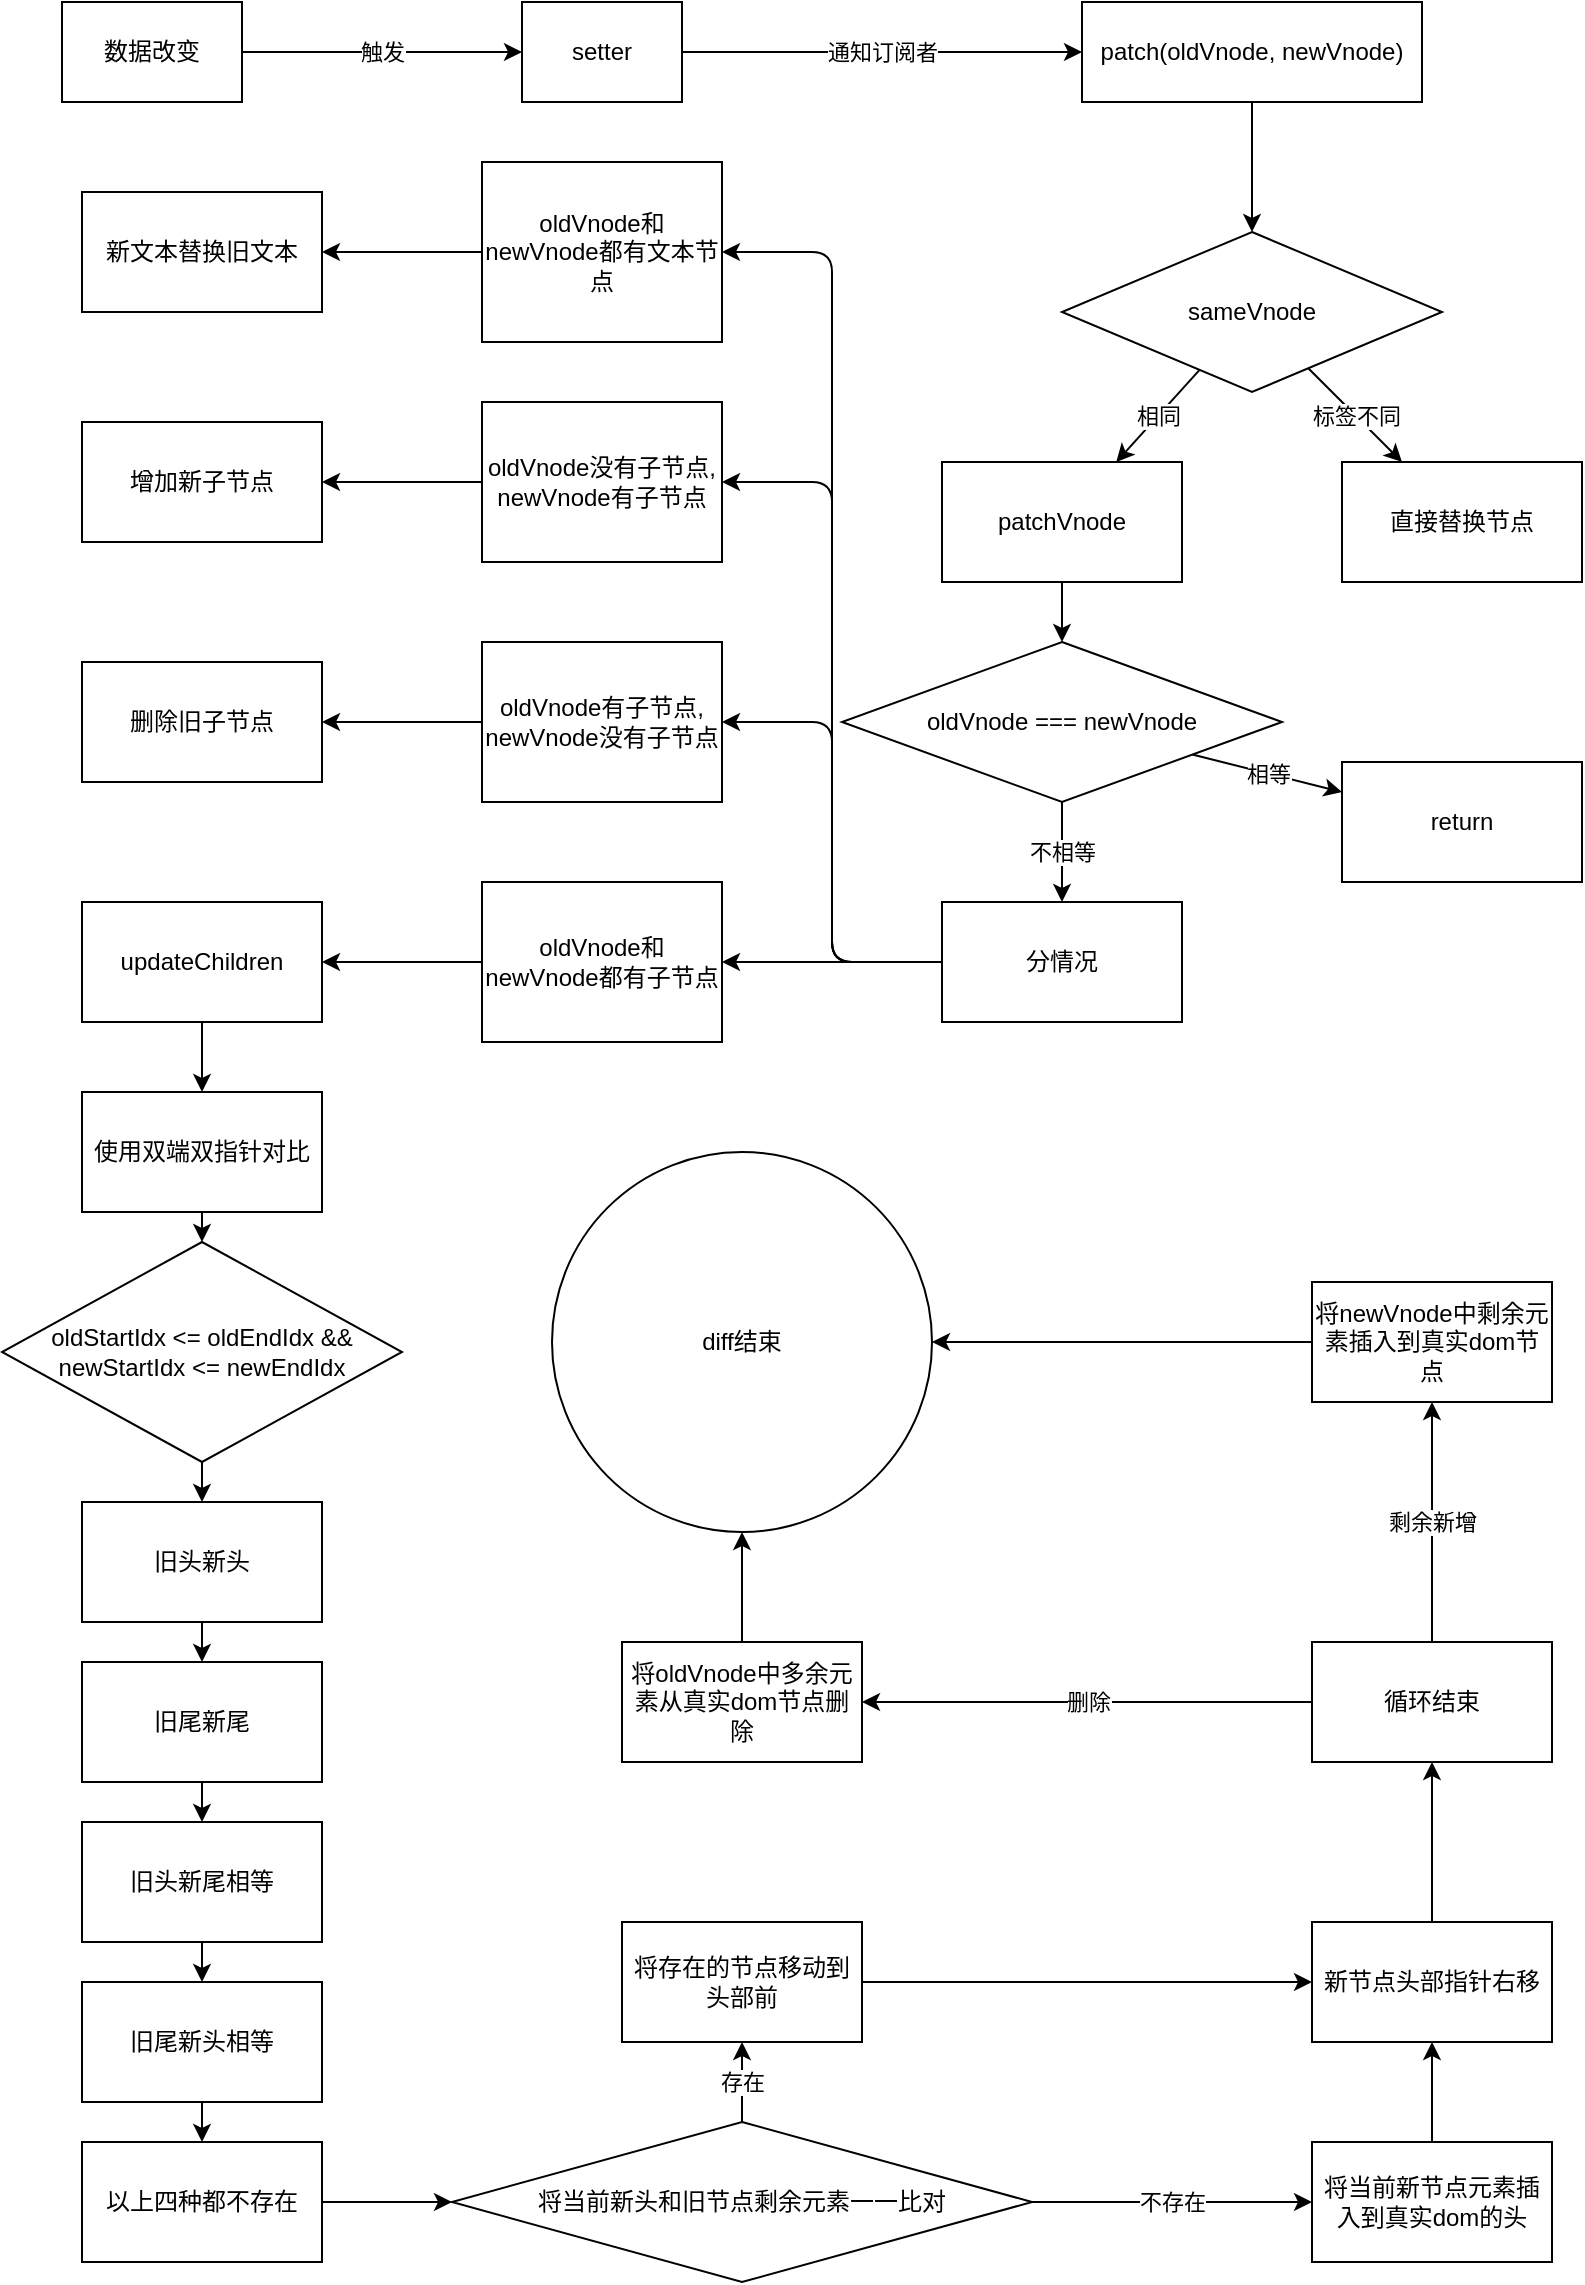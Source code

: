 <mxfile>
    <diagram id="SYYDDjzLG9KY0evDOKpO" name="第 1 页">
        <mxGraphModel dx="1177" dy="892" grid="1" gridSize="10" guides="1" tooltips="1" connect="1" arrows="1" fold="1" page="1" pageScale="1" pageWidth="827" pageHeight="1169" math="0" shadow="0">
            <root>
                <mxCell id="0"/>
                <mxCell id="1" parent="0"/>
                <mxCell id="4" value="触发" style="edgeStyle=none;html=1;" parent="1" source="2" target="3" edge="1">
                    <mxGeometry relative="1" as="geometry"/>
                </mxCell>
                <mxCell id="2" value="数据改变" style="rounded=0;whiteSpace=wrap;html=1;" parent="1" vertex="1">
                    <mxGeometry x="30" y="10" width="90" height="50" as="geometry"/>
                </mxCell>
                <mxCell id="6" value="通知订阅者" style="edgeStyle=none;html=1;entryX=0;entryY=0.5;entryDx=0;entryDy=0;" parent="1" source="3" target="9" edge="1">
                    <mxGeometry relative="1" as="geometry">
                        <mxPoint x="620" y="60" as="targetPoint"/>
                    </mxGeometry>
                </mxCell>
                <mxCell id="3" value="setter" style="whiteSpace=wrap;html=1;rounded=0;" parent="1" vertex="1">
                    <mxGeometry x="260" y="10" width="80" height="50" as="geometry"/>
                </mxCell>
                <mxCell id="12" value="" style="edgeStyle=none;html=1;" parent="1" source="9" target="11" edge="1">
                    <mxGeometry relative="1" as="geometry"/>
                </mxCell>
                <mxCell id="9" value="patch(oldVnode, newVnode)" style="whiteSpace=wrap;html=1;rounded=0;" parent="1" vertex="1">
                    <mxGeometry x="540" y="10" width="170" height="50" as="geometry"/>
                </mxCell>
                <mxCell id="14" value="标签不同" style="html=1;" parent="1" source="11" target="13" edge="1">
                    <mxGeometry x="0.011" relative="1" as="geometry">
                        <mxPoint as="offset"/>
                    </mxGeometry>
                </mxCell>
                <mxCell id="16" value="相同" style="html=1;" parent="1" source="11" target="15" edge="1">
                    <mxGeometry relative="1" as="geometry"/>
                </mxCell>
                <mxCell id="11" value="sameVnode" style="rhombus;whiteSpace=wrap;html=1;rounded=0;" parent="1" vertex="1">
                    <mxGeometry x="530" y="125" width="190" height="80" as="geometry"/>
                </mxCell>
                <mxCell id="13" value="直接替换节点" style="whiteSpace=wrap;html=1;rounded=0;" parent="1" vertex="1">
                    <mxGeometry x="670" y="240" width="120" height="60" as="geometry"/>
                </mxCell>
                <mxCell id="18" value="" style="edgeStyle=none;html=1;" parent="1" source="15" target="17" edge="1">
                    <mxGeometry relative="1" as="geometry"/>
                </mxCell>
                <mxCell id="15" value="patchVnode" style="whiteSpace=wrap;html=1;rounded=0;" parent="1" vertex="1">
                    <mxGeometry x="470" y="240" width="120" height="60" as="geometry"/>
                </mxCell>
                <mxCell id="20" value="相等" style="edgeStyle=none;html=1;" parent="1" source="17" target="19" edge="1">
                    <mxGeometry relative="1" as="geometry"/>
                </mxCell>
                <mxCell id="25" value="不相等" style="edgeStyle=none;html=1;" parent="1" source="17" target="24" edge="1">
                    <mxGeometry relative="1" as="geometry"/>
                </mxCell>
                <mxCell id="17" value="oldVnode === newVnode" style="rhombus;whiteSpace=wrap;html=1;rounded=0;" parent="1" vertex="1">
                    <mxGeometry x="420" y="330" width="220" height="80" as="geometry"/>
                </mxCell>
                <mxCell id="19" value="return" style="whiteSpace=wrap;html=1;rounded=0;" parent="1" vertex="1">
                    <mxGeometry x="670" y="390" width="120" height="60" as="geometry"/>
                </mxCell>
                <mxCell id="27" value="" style="edgeStyle=elbowEdgeStyle;html=1;" parent="1" source="24" target="26" edge="1">
                    <mxGeometry relative="1" as="geometry"/>
                </mxCell>
                <mxCell id="29" value="" style="edgeStyle=elbowEdgeStyle;html=1;" parent="1" source="24" target="28" edge="1">
                    <mxGeometry relative="1" as="geometry"/>
                </mxCell>
                <mxCell id="31" value="" style="edgeStyle=elbowEdgeStyle;html=1;" parent="1" source="24" target="30" edge="1">
                    <mxGeometry relative="1" as="geometry"/>
                </mxCell>
                <mxCell id="33" value="" style="edgeStyle=elbowEdgeStyle;html=1;" parent="1" source="24" target="32" edge="1">
                    <mxGeometry relative="1" as="geometry"/>
                </mxCell>
                <mxCell id="24" value="分情况" style="whiteSpace=wrap;html=1;rounded=0;" parent="1" vertex="1">
                    <mxGeometry x="470" y="460" width="120" height="60" as="geometry"/>
                </mxCell>
                <mxCell id="35" value="" style="edgeStyle=elbowEdgeStyle;html=1;" parent="1" source="26" target="34" edge="1">
                    <mxGeometry relative="1" as="geometry"/>
                </mxCell>
                <mxCell id="26" value="oldVnode和newVnode都有文本节点" style="whiteSpace=wrap;html=1;rounded=0;" parent="1" vertex="1">
                    <mxGeometry x="240" y="90" width="120" height="90" as="geometry"/>
                </mxCell>
                <mxCell id="37" value="" style="edgeStyle=elbowEdgeStyle;html=1;" parent="1" source="28" target="36" edge="1">
                    <mxGeometry relative="1" as="geometry"/>
                </mxCell>
                <mxCell id="28" value="oldVnode没有子节点, newVnode有子节点" style="whiteSpace=wrap;html=1;rounded=0;" parent="1" vertex="1">
                    <mxGeometry x="240" y="210" width="120" height="80" as="geometry"/>
                </mxCell>
                <mxCell id="39" value="" style="edgeStyle=elbowEdgeStyle;html=1;" parent="1" source="30" target="38" edge="1">
                    <mxGeometry relative="1" as="geometry"/>
                </mxCell>
                <mxCell id="30" value="oldVnode有子节点, newVnode没有子节点" style="whiteSpace=wrap;html=1;rounded=0;" parent="1" vertex="1">
                    <mxGeometry x="240" y="330" width="120" height="80" as="geometry"/>
                </mxCell>
                <mxCell id="41" value="" style="edgeStyle=elbowEdgeStyle;html=1;" parent="1" source="32" target="40" edge="1">
                    <mxGeometry relative="1" as="geometry"/>
                </mxCell>
                <mxCell id="32" value="oldVnode和newVnode都有子节点" style="whiteSpace=wrap;html=1;rounded=0;" parent="1" vertex="1">
                    <mxGeometry x="240" y="450" width="120" height="80" as="geometry"/>
                </mxCell>
                <mxCell id="34" value="新文本替换旧文本" style="whiteSpace=wrap;html=1;rounded=0;" parent="1" vertex="1">
                    <mxGeometry x="40" y="105" width="120" height="60" as="geometry"/>
                </mxCell>
                <mxCell id="36" value="增加新子节点" style="whiteSpace=wrap;html=1;rounded=0;" parent="1" vertex="1">
                    <mxGeometry x="40" y="220" width="120" height="60" as="geometry"/>
                </mxCell>
                <mxCell id="38" value="删除旧子节点" style="whiteSpace=wrap;html=1;rounded=0;" parent="1" vertex="1">
                    <mxGeometry x="40" y="340" width="120" height="60" as="geometry"/>
                </mxCell>
                <mxCell id="43" value="" style="edgeStyle=elbowEdgeStyle;html=1;" parent="1" source="40" target="42" edge="1">
                    <mxGeometry relative="1" as="geometry"/>
                </mxCell>
                <mxCell id="40" value="updateChildren" style="whiteSpace=wrap;html=1;rounded=0;" parent="1" vertex="1">
                    <mxGeometry x="40" y="460" width="120" height="60" as="geometry"/>
                </mxCell>
                <mxCell id="92" style="edgeStyle=none;html=1;exitX=0.5;exitY=1;exitDx=0;exitDy=0;entryX=0.5;entryY=0;entryDx=0;entryDy=0;fontColor=default;" parent="1" source="42" target="83" edge="1">
                    <mxGeometry relative="1" as="geometry"/>
                </mxCell>
                <mxCell id="42" value="使用双端双指针对比" style="whiteSpace=wrap;html=1;rounded=0;" parent="1" vertex="1">
                    <mxGeometry x="40" y="555" width="120" height="60" as="geometry"/>
                </mxCell>
                <mxCell id="80" style="edgeStyle=none;html=1;exitX=0.5;exitY=1;exitDx=0;exitDy=0;entryX=0.5;entryY=0;entryDx=0;entryDy=0;fontColor=default;" parent="1" source="44" target="49" edge="1">
                    <mxGeometry relative="1" as="geometry"/>
                </mxCell>
                <mxCell id="44" value="旧头新头" style="whiteSpace=wrap;html=1;rounded=0;" parent="1" vertex="1">
                    <mxGeometry x="40" y="760" width="120" height="60" as="geometry"/>
                </mxCell>
                <mxCell id="81" style="edgeStyle=none;html=1;exitX=0.5;exitY=1;exitDx=0;exitDy=0;entryX=0.5;entryY=0;entryDx=0;entryDy=0;fontColor=default;" parent="1" source="49" target="52" edge="1">
                    <mxGeometry relative="1" as="geometry"/>
                </mxCell>
                <mxCell id="49" value="旧尾新尾" style="whiteSpace=wrap;html=1;rounded=0;" parent="1" vertex="1">
                    <mxGeometry x="40" y="840" width="120" height="60" as="geometry"/>
                </mxCell>
                <mxCell id="86" value="" style="edgeStyle=none;html=1;fontColor=default;" parent="1" source="51" target="57" edge="1">
                    <mxGeometry relative="1" as="geometry"/>
                </mxCell>
                <mxCell id="51" value="旧尾新头相等" style="whiteSpace=wrap;html=1;rounded=0;" parent="1" vertex="1">
                    <mxGeometry x="40" y="1000" width="120" height="60" as="geometry"/>
                </mxCell>
                <mxCell id="82" style="edgeStyle=none;html=1;exitX=0.5;exitY=1;exitDx=0;exitDy=0;entryX=0.5;entryY=0;entryDx=0;entryDy=0;fontColor=default;" parent="1" source="52" target="51" edge="1">
                    <mxGeometry relative="1" as="geometry"/>
                </mxCell>
                <mxCell id="52" value="旧头新尾相等" style="whiteSpace=wrap;html=1;rounded=0;" parent="1" vertex="1">
                    <mxGeometry x="40" y="920" width="120" height="60" as="geometry"/>
                </mxCell>
                <mxCell id="66" value="" style="edgeStyle=elbowEdgeStyle;html=1;fontColor=default;" parent="1" source="57" target="65" edge="1">
                    <mxGeometry relative="1" as="geometry"/>
                </mxCell>
                <mxCell id="57" value="以上四种都不存在" style="whiteSpace=wrap;html=1;rounded=0;" parent="1" vertex="1">
                    <mxGeometry x="40" y="1080" width="120" height="60" as="geometry"/>
                </mxCell>
                <mxCell id="68" value="存在" style="html=1;fontColor=default;" parent="1" source="65" target="67" edge="1">
                    <mxGeometry relative="1" as="geometry"/>
                </mxCell>
                <mxCell id="70" value="不存在" style="html=1;fontColor=default;" parent="1" source="65" target="69" edge="1">
                    <mxGeometry relative="1" as="geometry"/>
                </mxCell>
                <mxCell id="65" value="将当前新头和旧节点剩余元素一一比对" style="rhombus;whiteSpace=wrap;html=1;rounded=0;" parent="1" vertex="1">
                    <mxGeometry x="225" y="1070" width="290" height="80" as="geometry"/>
                </mxCell>
                <mxCell id="89" style="edgeStyle=none;html=1;exitX=1;exitY=0.5;exitDx=0;exitDy=0;entryX=0;entryY=0.5;entryDx=0;entryDy=0;fontColor=default;" parent="1" source="67" target="71" edge="1">
                    <mxGeometry relative="1" as="geometry"/>
                </mxCell>
                <mxCell id="67" value="将存在的节点移动到头部前" style="whiteSpace=wrap;html=1;rounded=0;" parent="1" vertex="1">
                    <mxGeometry x="310" y="970" width="120" height="60" as="geometry"/>
                </mxCell>
                <mxCell id="90" style="edgeStyle=none;html=1;exitX=0.5;exitY=0;exitDx=0;exitDy=0;entryX=0.5;entryY=1;entryDx=0;entryDy=0;fontColor=default;" parent="1" source="69" target="71" edge="1">
                    <mxGeometry relative="1" as="geometry"/>
                </mxCell>
                <mxCell id="69" value="将当前新节点元素插入到真实dom的头" style="whiteSpace=wrap;html=1;rounded=0;" parent="1" vertex="1">
                    <mxGeometry x="655" y="1080" width="120" height="60" as="geometry"/>
                </mxCell>
                <mxCell id="94" value="" style="edgeStyle=none;html=1;fontColor=default;" parent="1" source="71" target="93" edge="1">
                    <mxGeometry relative="1" as="geometry"/>
                </mxCell>
                <mxCell id="71" value="新节点头部指针右移" style="rounded=0;whiteSpace=wrap;html=1;fontColor=default;" parent="1" vertex="1">
                    <mxGeometry x="655" y="970" width="120" height="60" as="geometry"/>
                </mxCell>
                <mxCell id="88" style="edgeStyle=none;html=1;exitX=0.5;exitY=1;exitDx=0;exitDy=0;entryX=0.5;entryY=0;entryDx=0;entryDy=0;fontColor=default;" parent="1" source="83" target="44" edge="1">
                    <mxGeometry relative="1" as="geometry"/>
                </mxCell>
                <mxCell id="83" value="oldStartIdx &lt;= oldEndIdx &amp;&amp; newStartIdx &lt;= newEndIdx" style="rhombus;whiteSpace=wrap;fontColor=default;" parent="1" vertex="1">
                    <mxGeometry y="630" width="200" height="110" as="geometry"/>
                </mxCell>
                <mxCell id="96" value="剩余新增" style="edgeStyle=none;html=1;fontColor=default;" parent="1" source="93" target="95" edge="1">
                    <mxGeometry relative="1" as="geometry"/>
                </mxCell>
                <mxCell id="98" value="删除" style="edgeStyle=none;html=1;fontColor=default;" parent="1" source="93" target="97" edge="1">
                    <mxGeometry relative="1" as="geometry"/>
                </mxCell>
                <mxCell id="93" value="循环结束" style="whiteSpace=wrap;html=1;rounded=0;" parent="1" vertex="1">
                    <mxGeometry x="655" y="830" width="120" height="60" as="geometry"/>
                </mxCell>
                <mxCell id="102" style="edgeStyle=none;html=1;exitX=0;exitY=0.5;exitDx=0;exitDy=0;entryX=1;entryY=0.5;entryDx=0;entryDy=0;fontColor=default;" parent="1" source="95" target="99" edge="1">
                    <mxGeometry relative="1" as="geometry"/>
                </mxCell>
                <mxCell id="95" value="将newVnode中剩余元素插入到真实dom节点" style="whiteSpace=wrap;html=1;rounded=0;" parent="1" vertex="1">
                    <mxGeometry x="655" y="650" width="120" height="60" as="geometry"/>
                </mxCell>
                <mxCell id="100" style="edgeStyle=none;html=1;exitX=0.5;exitY=0;exitDx=0;exitDy=0;entryX=0.5;entryY=1;entryDx=0;entryDy=0;fontColor=default;" parent="1" source="97" target="99" edge="1">
                    <mxGeometry relative="1" as="geometry"/>
                </mxCell>
                <mxCell id="97" value="将oldVnode中多余元素从真实dom节点删除" style="whiteSpace=wrap;html=1;rounded=0;" parent="1" vertex="1">
                    <mxGeometry x="310" y="830" width="120" height="60" as="geometry"/>
                </mxCell>
                <mxCell id="99" value="diff结束" style="ellipse;whiteSpace=wrap;html=1;aspect=fixed;fontColor=default;" parent="1" vertex="1">
                    <mxGeometry x="275" y="585" width="190" height="190" as="geometry"/>
                </mxCell>
            </root>
        </mxGraphModel>
    </diagram>
</mxfile>
